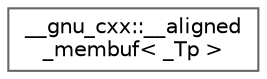 digraph "Graphical Class Hierarchy"
{
 // LATEX_PDF_SIZE
  bgcolor="transparent";
  edge [fontname=Helvetica,fontsize=10,labelfontname=Helvetica,labelfontsize=10];
  node [fontname=Helvetica,fontsize=10,shape=box,height=0.2,width=0.4];
  rankdir="LR";
  Node0 [id="Node000000",label="__gnu_cxx::__aligned\l_membuf\< _Tp \>",height=0.2,width=0.4,color="grey40", fillcolor="white", style="filled",URL="$struct____gnu__cxx_1_1____aligned__membuf.html",tooltip=" "];
}
